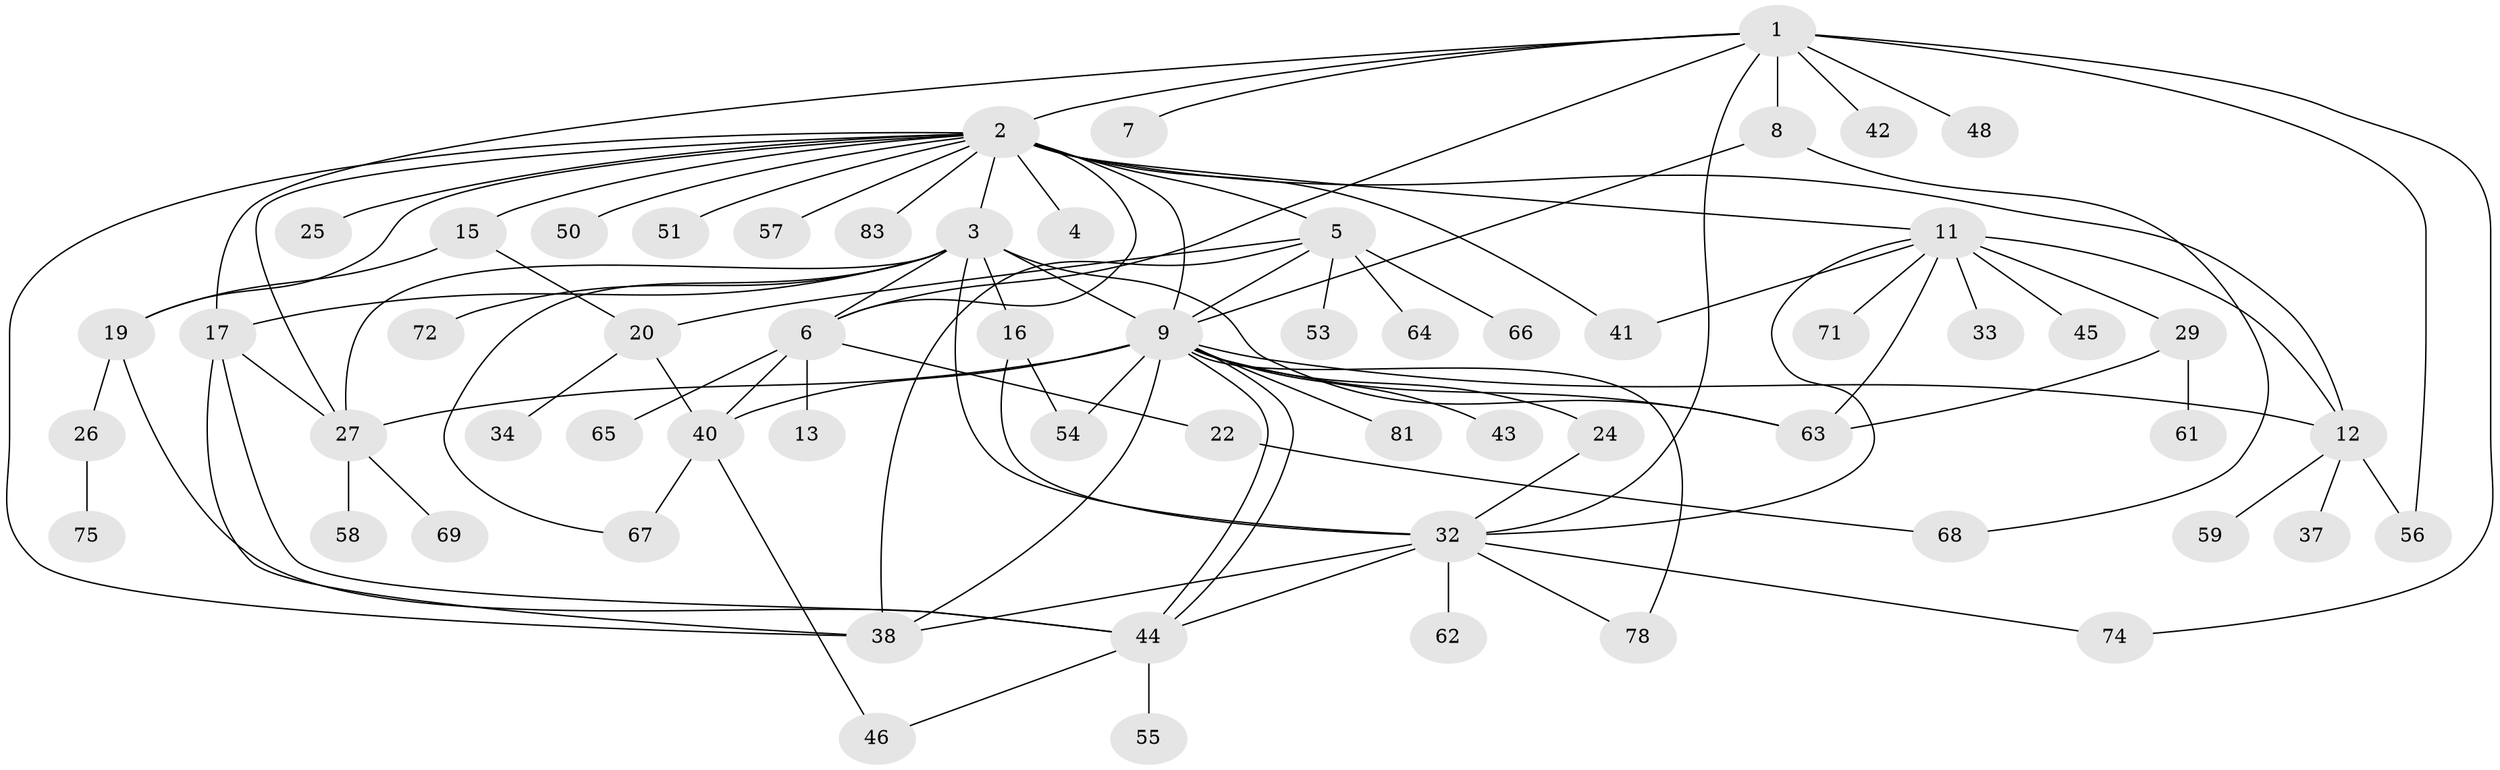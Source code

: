 // original degree distribution, {12: 0.012048192771084338, 20: 0.012048192771084338, 8: 0.024096385542168676, 2: 0.24096385542168675, 4: 0.08433734939759036, 1: 0.42168674698795183, 17: 0.012048192771084338, 6: 0.04819277108433735, 7: 0.024096385542168676, 5: 0.060240963855421686, 3: 0.04819277108433735, 9: 0.012048192771084338}
// Generated by graph-tools (version 1.1) at 2025/41/03/06/25 10:41:44]
// undirected, 61 vertices, 98 edges
graph export_dot {
graph [start="1"]
  node [color=gray90,style=filled];
  1 [super="+82"];
  2 [super="+10"];
  3 [super="+70"];
  4 [super="+18"];
  5 [super="+52"];
  6 [super="+14"];
  7;
  8 [super="+35"];
  9 [super="+31"];
  11 [super="+23"];
  12 [super="+28"];
  13;
  15;
  16;
  17 [super="+36"];
  19 [super="+21"];
  20 [super="+30"];
  22;
  24;
  25;
  26;
  27 [super="+39"];
  29 [super="+60"];
  32 [super="+49"];
  33;
  34;
  37;
  38 [super="+80"];
  40 [super="+76"];
  41;
  42;
  43;
  44 [super="+47"];
  45;
  46;
  48;
  50;
  51;
  53;
  54;
  55;
  56;
  57;
  58;
  59;
  61 [super="+79"];
  62;
  63;
  64;
  65;
  66;
  67;
  68 [super="+77"];
  69;
  71 [super="+73"];
  72;
  74;
  75;
  78;
  81;
  83;
  1 -- 2;
  1 -- 6;
  1 -- 7;
  1 -- 8 [weight=2];
  1 -- 42;
  1 -- 48;
  1 -- 56;
  1 -- 74;
  1 -- 32;
  1 -- 17;
  2 -- 3;
  2 -- 4;
  2 -- 5 [weight=2];
  2 -- 9 [weight=2];
  2 -- 11;
  2 -- 12;
  2 -- 15;
  2 -- 19;
  2 -- 25;
  2 -- 27;
  2 -- 41;
  2 -- 50;
  2 -- 57;
  2 -- 83;
  2 -- 51;
  2 -- 6;
  2 -- 38;
  3 -- 16;
  3 -- 17;
  3 -- 27;
  3 -- 72;
  3 -- 32 [weight=2];
  3 -- 67;
  3 -- 9;
  3 -- 63;
  3 -- 6;
  5 -- 38;
  5 -- 53;
  5 -- 64;
  5 -- 66;
  5 -- 20;
  5 -- 9;
  6 -- 13;
  6 -- 40;
  6 -- 65;
  6 -- 22;
  8 -- 9;
  8 -- 68;
  9 -- 12;
  9 -- 24;
  9 -- 27 [weight=2];
  9 -- 40;
  9 -- 43;
  9 -- 44;
  9 -- 44;
  9 -- 54;
  9 -- 63;
  9 -- 78;
  9 -- 81;
  9 -- 38;
  11 -- 12;
  11 -- 29 [weight=2];
  11 -- 45;
  11 -- 63;
  11 -- 32;
  11 -- 33;
  11 -- 71;
  11 -- 41;
  12 -- 37;
  12 -- 56;
  12 -- 59;
  15 -- 19;
  15 -- 20;
  16 -- 54;
  16 -- 32;
  17 -- 44;
  17 -- 27;
  17 -- 38;
  19 -- 26;
  19 -- 44;
  20 -- 34;
  20 -- 40;
  22 -- 68;
  24 -- 32;
  26 -- 75;
  27 -- 58;
  27 -- 69;
  29 -- 61;
  29 -- 63;
  32 -- 78;
  32 -- 74;
  32 -- 44;
  32 -- 62;
  32 -- 38;
  40 -- 46;
  40 -- 67;
  44 -- 46;
  44 -- 55;
}
